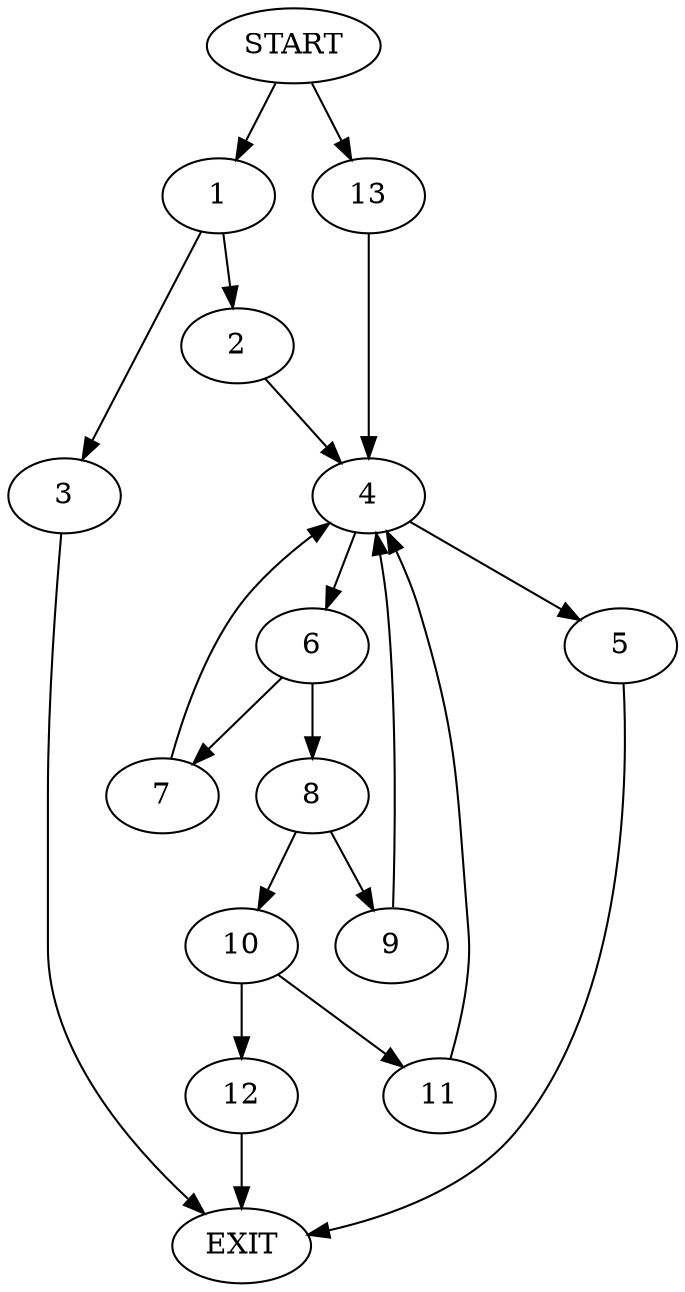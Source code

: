 digraph {
0 [label="START"]
14 [label="EXIT"]
0 -> 1
1 -> 2
1 -> 3
2 -> 4
3 -> 14
4 -> 5
4 -> 6
6 -> 7
6 -> 8
5 -> 14
7 -> 4
8 -> 9
8 -> 10
9 -> 4
10 -> 11
10 -> 12
11 -> 4
12 -> 14
0 -> 13
13 -> 4
}
